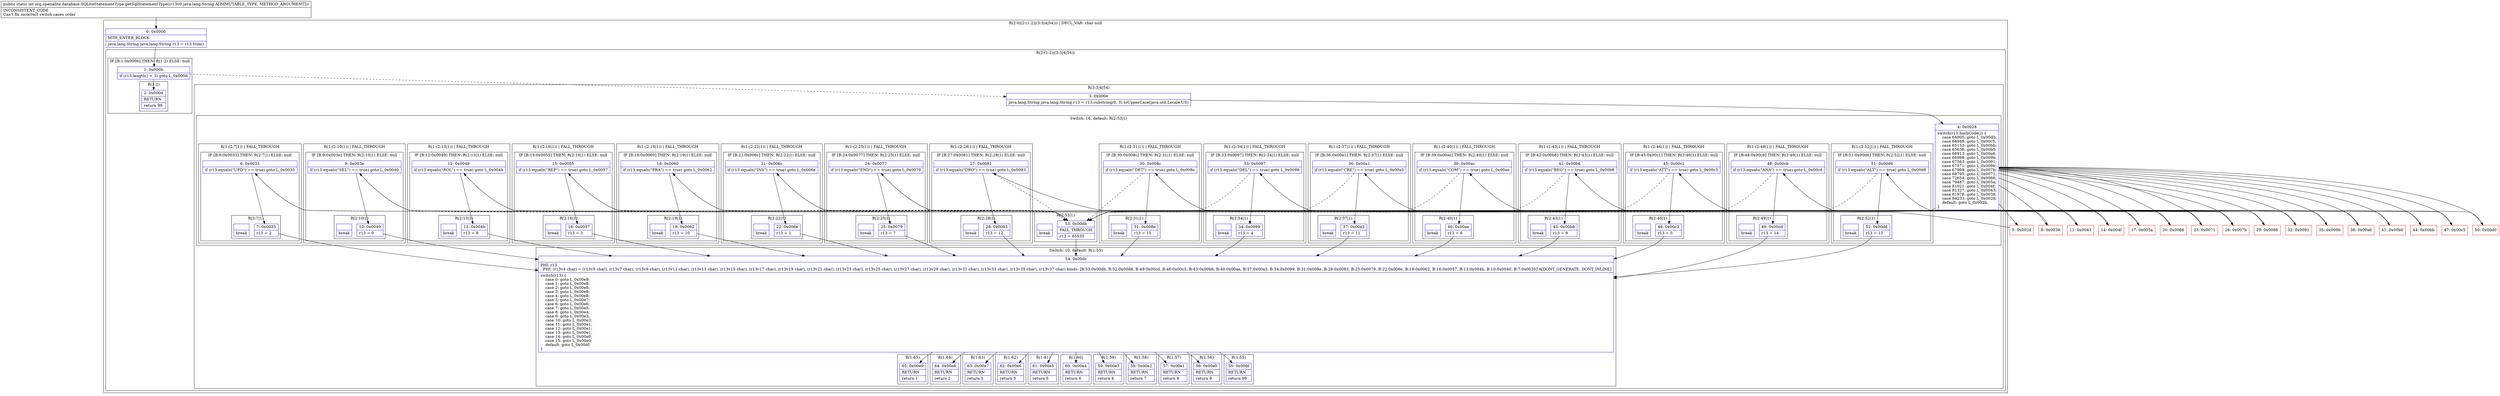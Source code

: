 digraph "CFG fororg.spatialite.database.SQLiteStatementType.getSqlStatementType(Ljava\/lang\/String;)I" {
subgraph cluster_Region_371130188 {
label = "R(2:0|(2:(1:2)|(3:3|4|54))) | DECL_VAR: char null\l";
node [shape=record,color=blue];
Node_0 [shape=record,label="{0\:\ 0x0000|MTH_ENTER_BLOCK\l|java.lang.String java.lang.String r13 = r13.trim()\l}"];
subgraph cluster_Region_514975757 {
label = "R(2:(1:2)|(3:3|4|54))";
node [shape=record,color=blue];
subgraph cluster_IfRegion_601717608 {
label = "IF [B:1:0x000b] THEN: R(1:2) ELSE: null";
node [shape=record,color=blue];
Node_1 [shape=record,label="{1\:\ 0x000b|if (r13.length() \< 3) goto L_0x000d\l}"];
subgraph cluster_Region_1342816165 {
label = "R(1:2)";
node [shape=record,color=blue];
Node_2 [shape=record,label="{2\:\ 0x000d|RETURN\l|return 99\l}"];
}
}
subgraph cluster_Region_114785186 {
label = "R(3:3|4|54)";
node [shape=record,color=blue];
Node_3 [shape=record,label="{3\:\ 0x000e|java.lang.String java.lang.String r13 = r13.substring(0, 3).toUpperCase(java.util.Locale.US)\l}"];
subgraph cluster_SwitchRegion_1550945829 {
label = "Switch: 16, default: R(2:53|1)";
node [shape=record,color=blue];
Node_4 [shape=record,label="{4\:\ 0x0028|switch(r13.hashCode()) \{\l    case 64905: goto L_0x00d0;\l    case 64948: goto L_0x00c5;\l    case 65153: goto L_0x00bb;\l    case 65636: goto L_0x00b0;\l    case 66913: goto L_0x00a6;\l    case 66998: goto L_0x009b;\l    case 67563: goto L_0x0091;\l    case 67571: goto L_0x0086;\l    case 67969: goto L_0x007b;\l    case 68795: goto L_0x0071;\l    case 72654: goto L_0x0066;\l    case 79487: goto L_0x005a;\l    case 81021: goto L_0x004f;\l    case 81327: goto L_0x0043;\l    case 81978: goto L_0x0038;\l    case 84233: goto L_0x002d;\l    default: goto L_0x002b;\l\}\l}"];
subgraph cluster_Region_1565914469 {
label = "R(1:(2:52|1)) | FALL_THROUGH\l";
node [shape=record,color=blue];
subgraph cluster_IfRegion_1039466104 {
label = "IF [B:51:0x00d6] THEN: R(2:52|1) ELSE: null";
node [shape=record,color=blue];
Node_51 [shape=record,label="{51\:\ 0x00d6|if (r13.equals(\"ALT\") == true) goto L_0x00d8\l}"];
subgraph cluster_Region_1974043686 {
label = "R(2:52|1)";
node [shape=record,color=blue];
Node_52 [shape=record,label="{52\:\ 0x00d8|r13 = 13\l}"];
Node_InsnContainer_1191570042 [shape=record,label="{|break\l}"];
}
}
}
subgraph cluster_Region_1449493271 {
label = "R(1:(2:49|1)) | FALL_THROUGH\l";
node [shape=record,color=blue];
subgraph cluster_IfRegion_1966785685 {
label = "IF [B:48:0x00cb] THEN: R(2:49|1) ELSE: null";
node [shape=record,color=blue];
Node_48 [shape=record,label="{48\:\ 0x00cb|if (r13.equals(\"ANA\") == true) goto L_0x00cd\l}"];
subgraph cluster_Region_1922704045 {
label = "R(2:49|1)";
node [shape=record,color=blue];
Node_49 [shape=record,label="{49\:\ 0x00cd|r13 = 14\l}"];
Node_InsnContainer_1267526377 [shape=record,label="{|break\l}"];
}
}
}
subgraph cluster_Region_956350496 {
label = "R(1:(2:46|1)) | FALL_THROUGH\l";
node [shape=record,color=blue];
subgraph cluster_IfRegion_1217248251 {
label = "IF [B:45:0x00c1] THEN: R(2:46|1) ELSE: null";
node [shape=record,color=blue];
Node_45 [shape=record,label="{45\:\ 0x00c1|if (r13.equals(\"ATT\") == true) goto L_0x00c3\l}"];
subgraph cluster_Region_978702785 {
label = "R(2:46|1)";
node [shape=record,color=blue];
Node_46 [shape=record,label="{46\:\ 0x00c3|r13 = 5\l}"];
Node_InsnContainer_1371450176 [shape=record,label="{|break\l}"];
}
}
}
subgraph cluster_Region_733607771 {
label = "R(1:(2:43|1)) | FALL_THROUGH\l";
node [shape=record,color=blue];
subgraph cluster_IfRegion_408753257 {
label = "IF [B:42:0x00b6] THEN: R(2:43|1) ELSE: null";
node [shape=record,color=blue];
Node_42 [shape=record,label="{42\:\ 0x00b6|if (r13.equals(\"BEG\") == true) goto L_0x00b8\l}"];
subgraph cluster_Region_9696870 {
label = "R(2:43|1)";
node [shape=record,color=blue];
Node_43 [shape=record,label="{43\:\ 0x00b8|r13 = 9\l}"];
Node_InsnContainer_122592103 [shape=record,label="{|break\l}"];
}
}
}
subgraph cluster_Region_946883182 {
label = "R(1:(2:40|1)) | FALL_THROUGH\l";
node [shape=record,color=blue];
subgraph cluster_IfRegion_46153252 {
label = "IF [B:39:0x00ac] THEN: R(2:40|1) ELSE: null";
node [shape=record,color=blue];
Node_39 [shape=record,label="{39\:\ 0x00ac|if (r13.equals(\"COM\") == true) goto L_0x00ae\l}"];
subgraph cluster_Region_966970086 {
label = "R(2:40|1)";
node [shape=record,color=blue];
Node_40 [shape=record,label="{40\:\ 0x00ae|r13 = 6\l}"];
Node_InsnContainer_481301131 [shape=record,label="{|break\l}"];
}
}
}
subgraph cluster_Region_2027367785 {
label = "R(1:(2:37|1)) | FALL_THROUGH\l";
node [shape=record,color=blue];
subgraph cluster_IfRegion_570248325 {
label = "IF [B:36:0x00a1] THEN: R(2:37|1) ELSE: null";
node [shape=record,color=blue];
Node_36 [shape=record,label="{36\:\ 0x00a1|if (r13.equals(\"CRE\") == true) goto L_0x00a3\l}"];
subgraph cluster_Region_437131317 {
label = "R(2:37|1)";
node [shape=record,color=blue];
Node_37 [shape=record,label="{37\:\ 0x00a3|r13 = 11\l}"];
Node_InsnContainer_196150455 [shape=record,label="{|break\l}"];
}
}
}
subgraph cluster_Region_833100949 {
label = "R(1:(2:34|1)) | FALL_THROUGH\l";
node [shape=record,color=blue];
subgraph cluster_IfRegion_76183842 {
label = "IF [B:33:0x0097] THEN: R(2:34|1) ELSE: null";
node [shape=record,color=blue];
Node_33 [shape=record,label="{33\:\ 0x0097|if (r13.equals(\"DEL\") == true) goto L_0x0099\l}"];
subgraph cluster_Region_247531884 {
label = "R(2:34|1)";
node [shape=record,color=blue];
Node_34 [shape=record,label="{34\:\ 0x0099|r13 = 4\l}"];
Node_InsnContainer_764441697 [shape=record,label="{|break\l}"];
}
}
}
subgraph cluster_Region_1819125983 {
label = "R(1:(2:31|1)) | FALL_THROUGH\l";
node [shape=record,color=blue];
subgraph cluster_IfRegion_1946475398 {
label = "IF [B:30:0x008c] THEN: R(2:31|1) ELSE: null";
node [shape=record,color=blue];
Node_30 [shape=record,label="{30\:\ 0x008c|if (r13.equals(\"DET\") == true) goto L_0x008e\l}"];
subgraph cluster_Region_293535252 {
label = "R(2:31|1)";
node [shape=record,color=blue];
Node_31 [shape=record,label="{31\:\ 0x008e|r13 = 15\l}"];
Node_InsnContainer_1870302553 [shape=record,label="{|break\l}"];
}
}
}
subgraph cluster_Region_507996311 {
label = "R(1:(2:28|1)) | FALL_THROUGH\l";
node [shape=record,color=blue];
subgraph cluster_IfRegion_2000091708 {
label = "IF [B:27:0x0081] THEN: R(2:28|1) ELSE: null";
node [shape=record,color=blue];
Node_27 [shape=record,label="{27\:\ 0x0081|if (r13.equals(\"DRO\") == true) goto L_0x0083\l}"];
subgraph cluster_Region_1042608935 {
label = "R(2:28|1)";
node [shape=record,color=blue];
Node_28 [shape=record,label="{28\:\ 0x0083|r13 = 12\l}"];
Node_InsnContainer_819606594 [shape=record,label="{|break\l}"];
}
}
}
subgraph cluster_Region_837831126 {
label = "R(1:(2:25|1)) | FALL_THROUGH\l";
node [shape=record,color=blue];
subgraph cluster_IfRegion_1013188923 {
label = "IF [B:24:0x0077] THEN: R(2:25|1) ELSE: null";
node [shape=record,color=blue];
Node_24 [shape=record,label="{24\:\ 0x0077|if (r13.equals(\"END\") == true) goto L_0x0079\l}"];
subgraph cluster_Region_1409391462 {
label = "R(2:25|1)";
node [shape=record,color=blue];
Node_25 [shape=record,label="{25\:\ 0x0079|r13 = 7\l}"];
Node_InsnContainer_182131444 [shape=record,label="{|break\l}"];
}
}
}
subgraph cluster_Region_796772584 {
label = "R(1:(2:22|1)) | FALL_THROUGH\l";
node [shape=record,color=blue];
subgraph cluster_IfRegion_1802515708 {
label = "IF [B:21:0x006c] THEN: R(2:22|1) ELSE: null";
node [shape=record,color=blue];
Node_21 [shape=record,label="{21\:\ 0x006c|if (r13.equals(\"INS\") == true) goto L_0x006e\l}"];
subgraph cluster_Region_1376613091 {
label = "R(2:22|1)";
node [shape=record,color=blue];
Node_22 [shape=record,label="{22\:\ 0x006e|r13 = 1\l}"];
Node_InsnContainer_1323598177 [shape=record,label="{|break\l}"];
}
}
}
subgraph cluster_Region_2112475026 {
label = "R(1:(2:19|1)) | FALL_THROUGH\l";
node [shape=record,color=blue];
subgraph cluster_IfRegion_972692223 {
label = "IF [B:18:0x0060] THEN: R(2:19|1) ELSE: null";
node [shape=record,color=blue];
Node_18 [shape=record,label="{18\:\ 0x0060|if (r13.equals(\"PRA\") == true) goto L_0x0062\l}"];
subgraph cluster_Region_879081704 {
label = "R(2:19|1)";
node [shape=record,color=blue];
Node_19 [shape=record,label="{19\:\ 0x0062|r13 = 10\l}"];
Node_InsnContainer_792159841 [shape=record,label="{|break\l}"];
}
}
}
subgraph cluster_Region_1850528231 {
label = "R(1:(2:16|1)) | FALL_THROUGH\l";
node [shape=record,color=blue];
subgraph cluster_IfRegion_2044588262 {
label = "IF [B:15:0x0055] THEN: R(2:16|1) ELSE: null";
node [shape=record,color=blue];
Node_15 [shape=record,label="{15\:\ 0x0055|if (r13.equals(\"REP\") == true) goto L_0x0057\l}"];
subgraph cluster_Region_759285896 {
label = "R(2:16|1)";
node [shape=record,color=blue];
Node_16 [shape=record,label="{16\:\ 0x0057|r13 = 3\l}"];
Node_InsnContainer_80329414 [shape=record,label="{|break\l}"];
}
}
}
subgraph cluster_Region_938438802 {
label = "R(1:(2:13|1)) | FALL_THROUGH\l";
node [shape=record,color=blue];
subgraph cluster_IfRegion_1701577527 {
label = "IF [B:12:0x0049] THEN: R(2:13|1) ELSE: null";
node [shape=record,color=blue];
Node_12 [shape=record,label="{12\:\ 0x0049|if (r13.equals(\"ROL\") == true) goto L_0x004b\l}"];
subgraph cluster_Region_1975758061 {
label = "R(2:13|1)";
node [shape=record,color=blue];
Node_13 [shape=record,label="{13\:\ 0x004b|r13 = 8\l}"];
Node_InsnContainer_595528800 [shape=record,label="{|break\l}"];
}
}
}
subgraph cluster_Region_733225473 {
label = "R(1:(2:10|1)) | FALL_THROUGH\l";
node [shape=record,color=blue];
subgraph cluster_IfRegion_265362610 {
label = "IF [B:9:0x003e] THEN: R(2:10|1) ELSE: null";
node [shape=record,color=blue];
Node_9 [shape=record,label="{9\:\ 0x003e|if (r13.equals(\"SEL\") == true) goto L_0x0040\l}"];
subgraph cluster_Region_1289765596 {
label = "R(2:10|1)";
node [shape=record,color=blue];
Node_10 [shape=record,label="{10\:\ 0x0040|r13 = 0\l}"];
Node_InsnContainer_1659023931 [shape=record,label="{|break\l}"];
}
}
}
subgraph cluster_Region_776287509 {
label = "R(1:(2:7|1)) | FALL_THROUGH\l";
node [shape=record,color=blue];
subgraph cluster_IfRegion_1721090645 {
label = "IF [B:6:0x0033] THEN: R(2:7|1) ELSE: null";
node [shape=record,color=blue];
Node_6 [shape=record,label="{6\:\ 0x0033|if (r13.equals(\"UPD\") == true) goto L_0x0035\l}"];
subgraph cluster_Region_1432031568 {
label = "R(2:7|1)";
node [shape=record,color=blue];
Node_7 [shape=record,label="{7\:\ 0x0035|r13 = 2\l}"];
Node_InsnContainer_1971466417 [shape=record,label="{|break\l}"];
}
}
}
subgraph cluster_Region_1884898465 {
label = "R(2:53|1)";
node [shape=record,color=blue];
Node_53 [shape=record,label="{53\:\ 0x00db|FALL_THROUGH\l|r13 = 65535\l}"];
Node_InsnContainer_2142023722 [shape=record,label="{|break\l}"];
}
}
subgraph cluster_SwitchRegion_145274510 {
label = "Switch: 10, default: R(1:55)";
node [shape=record,color=blue];
Node_54 [shape=record,label="{54\:\ 0x00dc|PHI: r13 \l  PHI: (r13v4 char) = (r13v5 char), (r13v7 char), (r13v9 char), (r13v11 char), (r13v13 char), (r13v15 char), (r13v17 char), (r13v19 char), (r13v21 char), (r13v23 char), (r13v25 char), (r13v27 char), (r13v29 char), (r13v31 char), (r13v33 char), (r13v35 char), (r13v37 char) binds: [B:53:0x00db, B:52:0x00d8, B:49:0x00cd, B:46:0x00c3, B:43:0x00b8, B:40:0x00ae, B:37:0x00a3, B:34:0x0099, B:31:0x008e, B:28:0x0083, B:25:0x0079, B:22:0x006e, B:19:0x0062, B:16:0x0057, B:13:0x004b, B:10:0x0040, B:7:0x0035] A[DONT_GENERATE, DONT_INLINE]\l|switch(r13) \{\l    case 0: goto L_0x00e9;\l    case 1: goto L_0x00e8;\l    case 2: goto L_0x00e8;\l    case 3: goto L_0x00e8;\l    case 4: goto L_0x00e8;\l    case 5: goto L_0x00e7;\l    case 6: goto L_0x00e6;\l    case 7: goto L_0x00e5;\l    case 8: goto L_0x00e4;\l    case 9: goto L_0x00e3;\l    case 10: goto L_0x00e2;\l    case 11: goto L_0x00e1;\l    case 12: goto L_0x00e1;\l    case 13: goto L_0x00e1;\l    case 14: goto L_0x00e0;\l    case 15: goto L_0x00e0;\l    default: goto L_0x00df;\l\}\l}"];
subgraph cluster_Region_264427283 {
label = "R(1:65)";
node [shape=record,color=blue];
Node_65 [shape=record,label="{65\:\ 0x00e9|RETURN\l|return 1\l}"];
}
subgraph cluster_Region_1805740514 {
label = "R(1:64)";
node [shape=record,color=blue];
Node_64 [shape=record,label="{64\:\ 0x00e8|RETURN\l|return 2\l}"];
}
subgraph cluster_Region_1897310556 {
label = "R(1:63)";
node [shape=record,color=blue];
Node_63 [shape=record,label="{63\:\ 0x00e7|RETURN\l|return 3\l}"];
}
subgraph cluster_Region_1019702582 {
label = "R(1:62)";
node [shape=record,color=blue];
Node_62 [shape=record,label="{62\:\ 0x00e6|RETURN\l|return 5\l}"];
}
subgraph cluster_Region_631529458 {
label = "R(1:61)";
node [shape=record,color=blue];
Node_61 [shape=record,label="{61\:\ 0x00e5|RETURN\l|return 5\l}"];
}
subgraph cluster_Region_1160432861 {
label = "R(1:60)";
node [shape=record,color=blue];
Node_60 [shape=record,label="{60\:\ 0x00e4|RETURN\l|return 6\l}"];
}
subgraph cluster_Region_20107629 {
label = "R(1:59)";
node [shape=record,color=blue];
Node_59 [shape=record,label="{59\:\ 0x00e3|RETURN\l|return 4\l}"];
}
subgraph cluster_Region_110863008 {
label = "R(1:58)";
node [shape=record,color=blue];
Node_58 [shape=record,label="{58\:\ 0x00e2|RETURN\l|return 7\l}"];
}
subgraph cluster_Region_29832782 {
label = "R(1:57)";
node [shape=record,color=blue];
Node_57 [shape=record,label="{57\:\ 0x00e1|RETURN\l|return 8\l}"];
}
subgraph cluster_Region_311975567 {
label = "R(1:56)";
node [shape=record,color=blue];
Node_56 [shape=record,label="{56\:\ 0x00e0|RETURN\l|return 9\l}"];
}
subgraph cluster_Region_95837192 {
label = "R(1:55)";
node [shape=record,color=blue];
Node_55 [shape=record,label="{55\:\ 0x00df|RETURN\l|return 99\l}"];
}
}
}
}
}
Node_5 [shape=record,color=red,label="{5\:\ 0x002d}"];
Node_8 [shape=record,color=red,label="{8\:\ 0x0038}"];
Node_11 [shape=record,color=red,label="{11\:\ 0x0043}"];
Node_14 [shape=record,color=red,label="{14\:\ 0x004f}"];
Node_17 [shape=record,color=red,label="{17\:\ 0x005a}"];
Node_20 [shape=record,color=red,label="{20\:\ 0x0066}"];
Node_23 [shape=record,color=red,label="{23\:\ 0x0071}"];
Node_26 [shape=record,color=red,label="{26\:\ 0x007b}"];
Node_29 [shape=record,color=red,label="{29\:\ 0x0086}"];
Node_32 [shape=record,color=red,label="{32\:\ 0x0091}"];
Node_35 [shape=record,color=red,label="{35\:\ 0x009b}"];
Node_38 [shape=record,color=red,label="{38\:\ 0x00a6}"];
Node_41 [shape=record,color=red,label="{41\:\ 0x00b0}"];
Node_44 [shape=record,color=red,label="{44\:\ 0x00bb}"];
Node_47 [shape=record,color=red,label="{47\:\ 0x00c5}"];
Node_50 [shape=record,color=red,label="{50\:\ 0x00d0}"];
MethodNode[shape=record,label="{public static int org.spatialite.database.SQLiteStatementType.getSqlStatementType((r13v0 java.lang.String A[IMMUTABLE_TYPE, METHOD_ARGUMENT]))  | INCONSISTENT_CODE\lCan't fix incorrect switch cases order\l}"];
MethodNode -> Node_0;
Node_0 -> Node_1;
Node_1 -> Node_2;
Node_1 -> Node_3[style=dashed];
Node_3 -> Node_4;
Node_4 -> Node_5;
Node_4 -> Node_8;
Node_4 -> Node_11;
Node_4 -> Node_14;
Node_4 -> Node_17;
Node_4 -> Node_20;
Node_4 -> Node_23;
Node_4 -> Node_26;
Node_4 -> Node_29;
Node_4 -> Node_32;
Node_4 -> Node_35;
Node_4 -> Node_38;
Node_4 -> Node_41;
Node_4 -> Node_44;
Node_4 -> Node_47;
Node_4 -> Node_50;
Node_4 -> Node_53;
Node_51 -> Node_52;
Node_51 -> Node_53[style=dashed];
Node_52 -> Node_54;
Node_48 -> Node_49;
Node_48 -> Node_53[style=dashed];
Node_49 -> Node_54;
Node_45 -> Node_46;
Node_45 -> Node_53[style=dashed];
Node_46 -> Node_54;
Node_42 -> Node_43;
Node_42 -> Node_53[style=dashed];
Node_43 -> Node_54;
Node_39 -> Node_40;
Node_39 -> Node_53[style=dashed];
Node_40 -> Node_54;
Node_36 -> Node_37;
Node_36 -> Node_53[style=dashed];
Node_37 -> Node_54;
Node_33 -> Node_34;
Node_33 -> Node_53[style=dashed];
Node_34 -> Node_54;
Node_30 -> Node_31;
Node_30 -> Node_53[style=dashed];
Node_31 -> Node_54;
Node_27 -> Node_28;
Node_27 -> Node_53[style=dashed];
Node_28 -> Node_54;
Node_24 -> Node_25;
Node_24 -> Node_53[style=dashed];
Node_25 -> Node_54;
Node_21 -> Node_22;
Node_21 -> Node_53[style=dashed];
Node_22 -> Node_54;
Node_18 -> Node_19;
Node_18 -> Node_53[style=dashed];
Node_19 -> Node_54;
Node_15 -> Node_16;
Node_15 -> Node_53[style=dashed];
Node_16 -> Node_54;
Node_12 -> Node_13;
Node_12 -> Node_53[style=dashed];
Node_13 -> Node_54;
Node_9 -> Node_10;
Node_9 -> Node_53[style=dashed];
Node_10 -> Node_54;
Node_6 -> Node_7;
Node_6 -> Node_53[style=dashed];
Node_7 -> Node_54;
Node_53 -> Node_54;
Node_54 -> Node_55;
Node_54 -> Node_56;
Node_54 -> Node_57;
Node_54 -> Node_58;
Node_54 -> Node_59;
Node_54 -> Node_60;
Node_54 -> Node_61;
Node_54 -> Node_62;
Node_54 -> Node_63;
Node_54 -> Node_64;
Node_54 -> Node_65;
Node_5 -> Node_6;
Node_8 -> Node_9;
Node_11 -> Node_12;
Node_14 -> Node_15;
Node_17 -> Node_18;
Node_20 -> Node_21;
Node_23 -> Node_24;
Node_26 -> Node_27;
Node_29 -> Node_30;
Node_32 -> Node_33;
Node_35 -> Node_36;
Node_38 -> Node_39;
Node_41 -> Node_42;
Node_44 -> Node_45;
Node_47 -> Node_48;
Node_50 -> Node_51;
}

